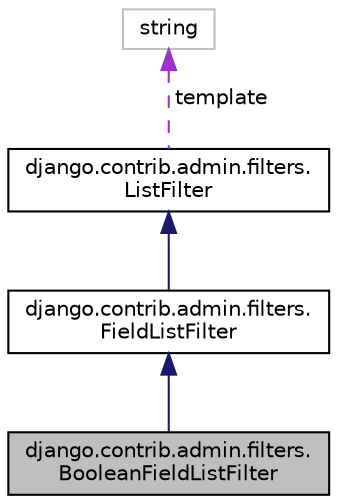 digraph "django.contrib.admin.filters.BooleanFieldListFilter"
{
 // LATEX_PDF_SIZE
  edge [fontname="Helvetica",fontsize="10",labelfontname="Helvetica",labelfontsize="10"];
  node [fontname="Helvetica",fontsize="10",shape=record];
  Node1 [label="django.contrib.admin.filters.\lBooleanFieldListFilter",height=0.2,width=0.4,color="black", fillcolor="grey75", style="filled", fontcolor="black",tooltip=" "];
  Node2 -> Node1 [dir="back",color="midnightblue",fontsize="10",style="solid"];
  Node2 [label="django.contrib.admin.filters.\lFieldListFilter",height=0.2,width=0.4,color="black", fillcolor="white", style="filled",URL="$classdjango_1_1contrib_1_1admin_1_1filters_1_1_field_list_filter.html",tooltip=" "];
  Node3 -> Node2 [dir="back",color="midnightblue",fontsize="10",style="solid"];
  Node3 [label="django.contrib.admin.filters.\lListFilter",height=0.2,width=0.4,color="black", fillcolor="white", style="filled",URL="$classdjango_1_1contrib_1_1admin_1_1filters_1_1_list_filter.html",tooltip=" "];
  Node4 -> Node3 [dir="back",color="darkorchid3",fontsize="10",style="dashed",label=" template" ];
  Node4 [label="string",height=0.2,width=0.4,color="grey75", fillcolor="white", style="filled",tooltip=" "];
}
